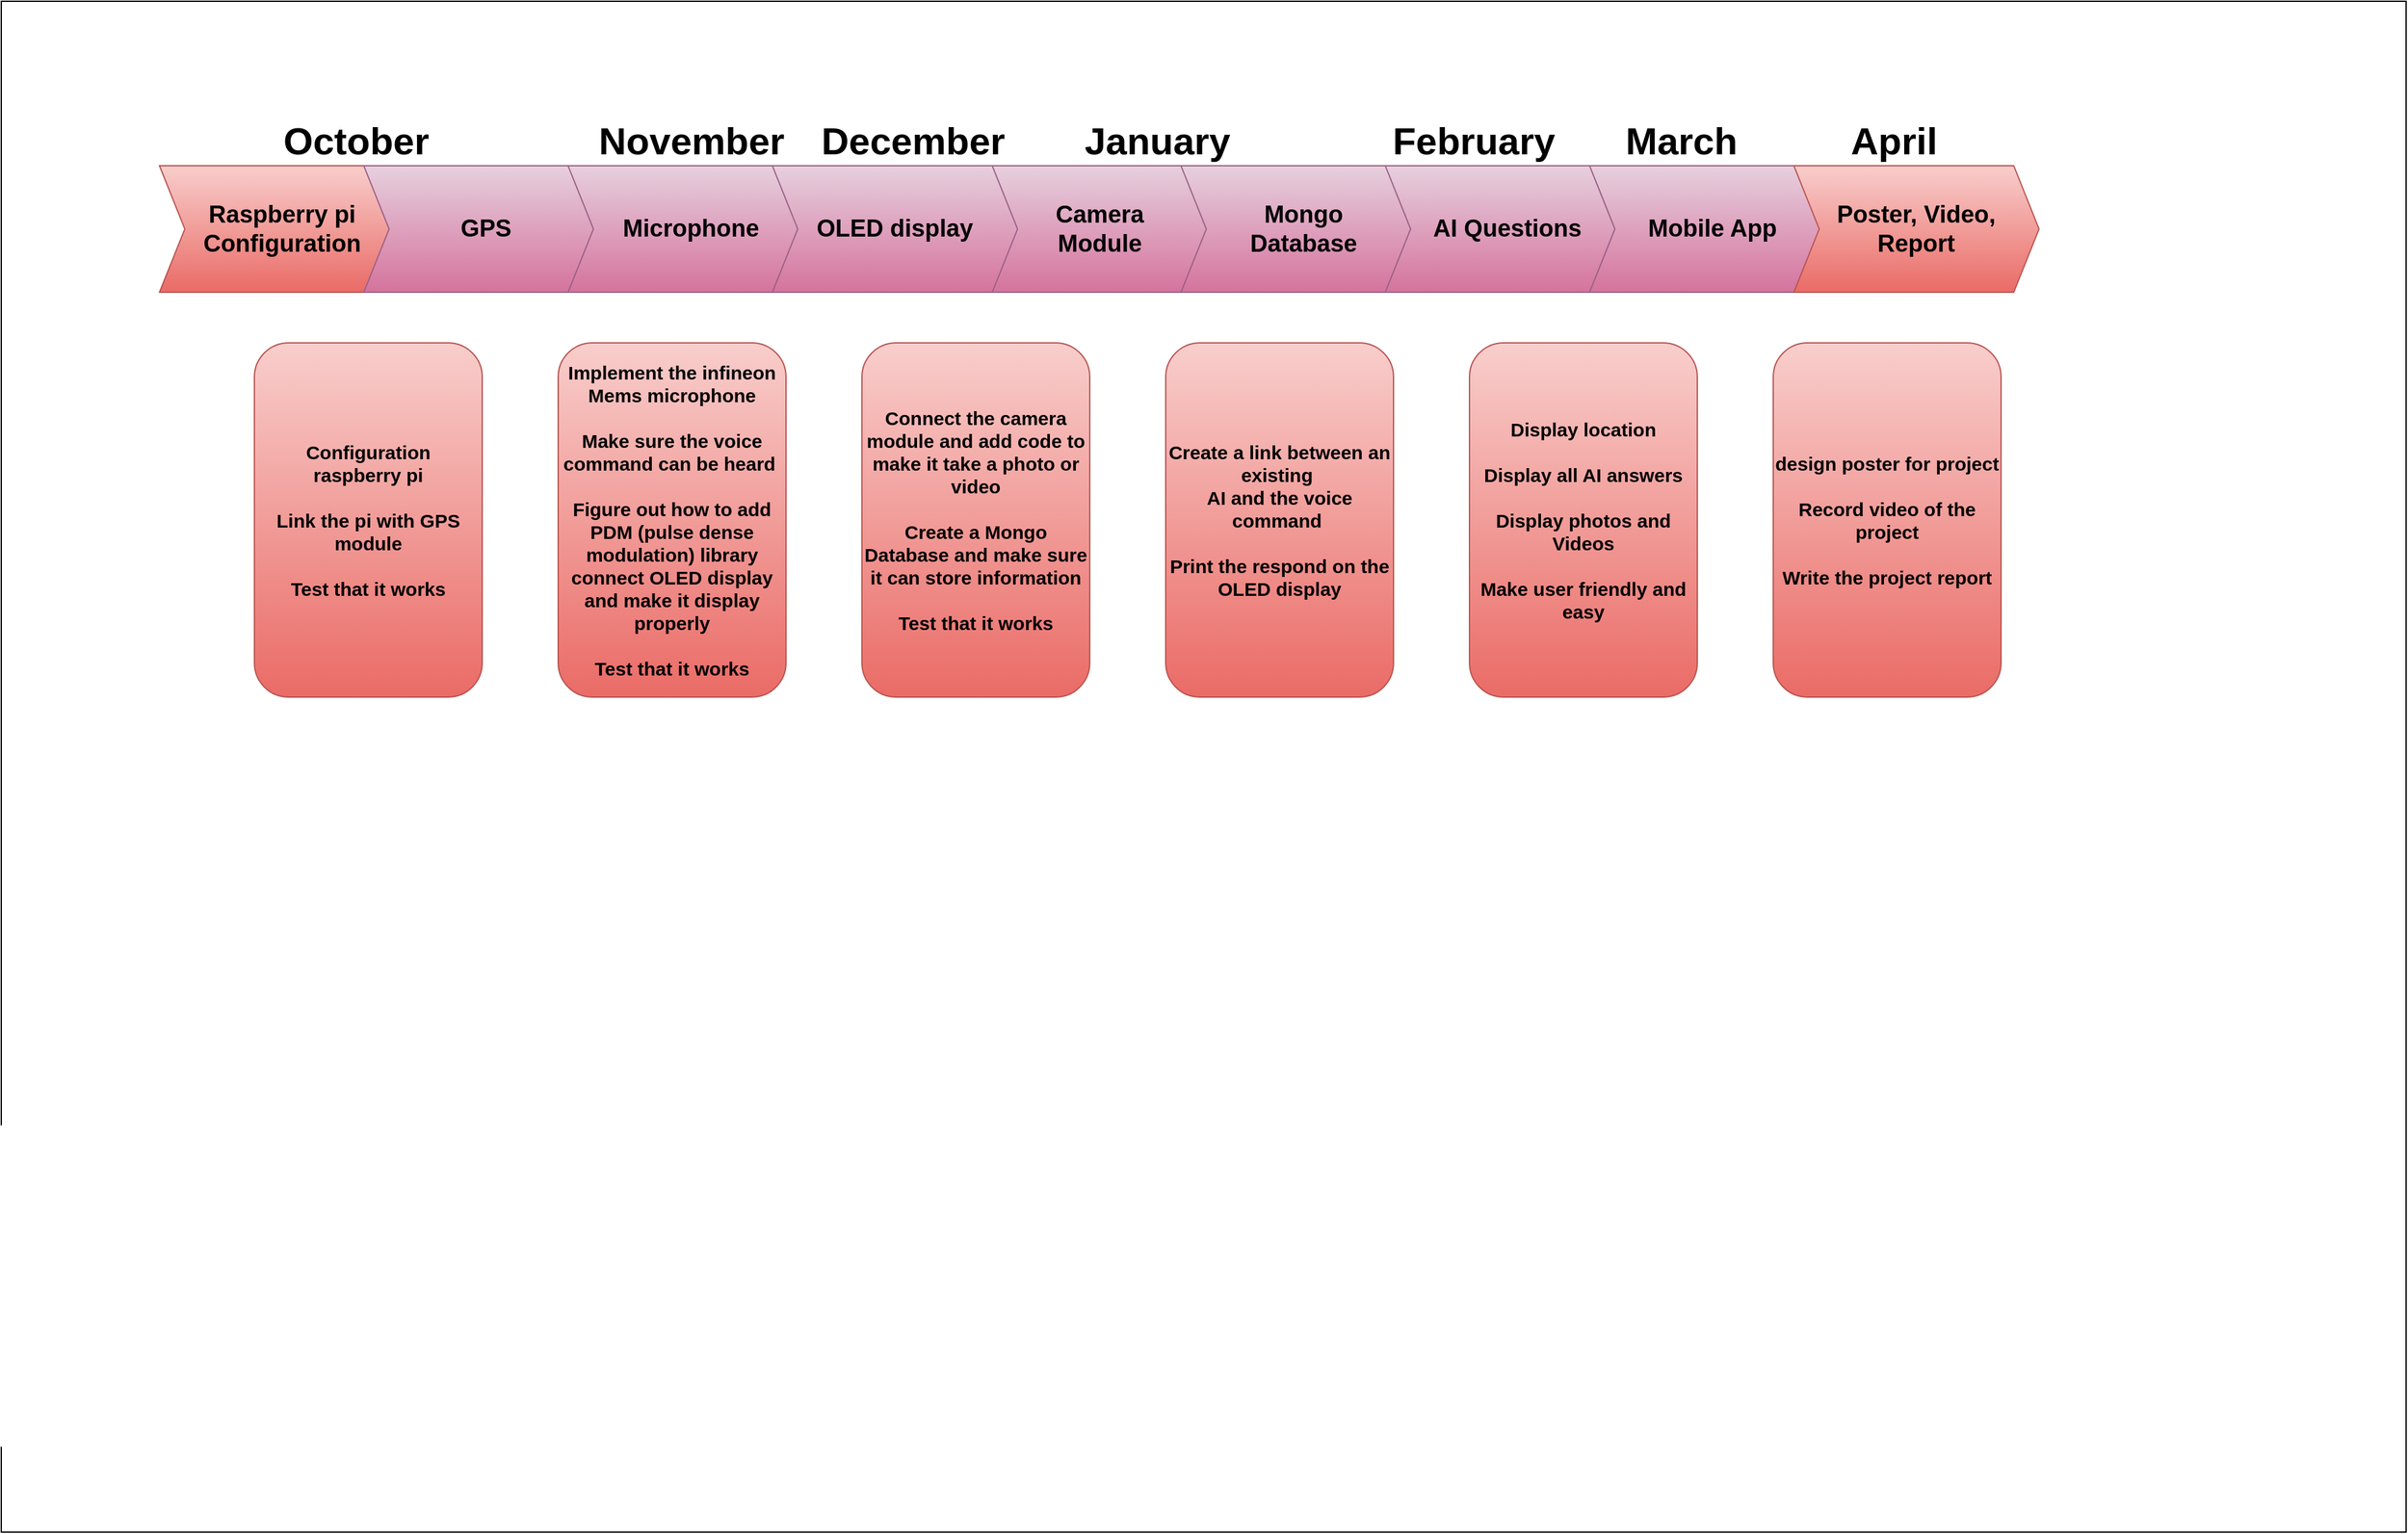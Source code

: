 <mxfile version="28.2.5">
  <diagram name="Page-1" id="x5b5JGUt3_PYX9nRK91R">
    <mxGraphModel dx="2377" dy="1208" grid="1" gridSize="10" guides="1" tooltips="1" connect="1" arrows="1" fold="1" page="1" pageScale="1" pageWidth="1169" pageHeight="1654" background="light-dark(#FFFFFF,#FFFFFF)" math="0" shadow="0">
      <root>
        <mxCell id="0" />
        <mxCell id="1" parent="0" />
        <mxCell id="-Xxwf9VVFP9l2WZ0prYg-9" value="" style="rounded=0;whiteSpace=wrap;html=1;" vertex="1" parent="1">
          <mxGeometry width="1900" height="1210" as="geometry" />
        </mxCell>
        <mxCell id="n-oNkxFnApRrVPOhFhYv-16" value="&lt;font&gt;December&lt;/font&gt;" style="text;html=1;align=center;verticalAlign=middle;resizable=0;points=[];autosize=1;strokeColor=none;fillColor=none;fontColor=light-dark(#000000,#000000);fontSize=30;fontStyle=1" parent="1" vertex="1">
          <mxGeometry x="640" y="85" width="160" height="50" as="geometry" />
        </mxCell>
        <mxCell id="-Xxwf9VVFP9l2WZ0prYg-1" value="&lt;b&gt;&lt;font style=&quot;font-size: 15px;&quot;&gt;&lt;span style=&quot;background-color: transparent; color: light-dark(rgb(0, 0, 0), rgb(255, 255, 255));&quot;&gt;Configuration&lt;/span&gt;&lt;br&gt;&lt;span style=&quot;background-color: transparent; color: light-dark(rgb(0, 0, 0), rgb(255, 255, 255));&quot;&gt;raspberry pi&lt;/span&gt;&lt;/font&gt;&lt;/b&gt;&lt;div&gt;&lt;b&gt;&lt;font style=&quot;font-size: 15px;&quot;&gt;&lt;br&gt;&lt;span style=&quot;background-color: transparent; color: light-dark(rgb(0, 0, 0), rgb(255, 255, 255));&quot;&gt;Link the pi with GPS module&lt;/span&gt;&lt;/font&gt;&lt;/b&gt;&lt;/div&gt;&lt;div&gt;&lt;b&gt;&lt;font style=&quot;font-size: 15px;&quot;&gt;&lt;br&gt;&lt;span style=&quot;background-color: transparent; color: light-dark(rgb(0, 0, 0), rgb(255, 255, 255));&quot;&gt;Test that it works&lt;/span&gt;&lt;/font&gt;&lt;/b&gt;&lt;/div&gt;" style="rounded=1;whiteSpace=wrap;html=1;align=center;fontSize=13;fillColor=#f8cecc;gradientColor=#ea6b66;strokeColor=#b85450;" vertex="1" parent="1">
          <mxGeometry x="200" y="270" width="180" height="280" as="geometry" />
        </mxCell>
        <mxCell id="-Xxwf9VVFP9l2WZ0prYg-2" value="&lt;span style=&quot;background-color: transparent; color: light-dark(rgb(0, 0, 0), rgb(255, 255, 255));&quot;&gt;&lt;b&gt;&lt;font style=&quot;font-size: 15px;&quot;&gt;Implement the infineon Mems microphone&lt;/font&gt;&lt;/b&gt;&lt;/span&gt;&lt;div&gt;&lt;b&gt;&lt;font style=&quot;font-size: 15px;&quot;&gt;&lt;br&gt;&lt;span style=&quot;background-color: transparent; color: light-dark(rgb(0, 0, 0), rgb(255, 255, 255));&quot;&gt;Make sure the voice command can be heard&amp;nbsp;&lt;/span&gt;&lt;/font&gt;&lt;/b&gt;&lt;/div&gt;&lt;div&gt;&lt;b&gt;&lt;font style=&quot;font-size: 15px;&quot;&gt;&lt;br&gt;&lt;span style=&quot;background-color: transparent; color: light-dark(rgb(0, 0, 0), rgb(255, 255, 255));&quot;&gt;Figure out how to add PDM (pulse dense modulation) library&lt;/span&gt;&lt;br&gt;&lt;span style=&quot;background-color: transparent; color: light-dark(rgb(0, 0, 0), rgb(255, 255, 255));&quot;&gt;connect OLED display and make it display properly&lt;/span&gt;&lt;/font&gt;&lt;/b&gt;&lt;/div&gt;&lt;div&gt;&lt;b&gt;&lt;font style=&quot;font-size: 15px;&quot;&gt;&lt;br&gt;&lt;span style=&quot;background-color: transparent; color: light-dark(rgb(0, 0, 0), rgb(255, 255, 255));&quot;&gt;Test that it works&lt;/span&gt;&lt;/font&gt;&lt;/b&gt;&lt;/div&gt;" style="rounded=1;whiteSpace=wrap;html=1;align=center;fontSize=13;fillColor=#f8cecc;gradientColor=#ea6b66;strokeColor=#b85450;" vertex="1" parent="1">
          <mxGeometry x="440" y="270" width="180" height="280" as="geometry" />
        </mxCell>
        <mxCell id="-Xxwf9VVFP9l2WZ0prYg-4" value="&lt;span style=&quot;background-color: transparent; color: light-dark(rgb(0, 0, 0), rgb(255, 255, 255));&quot;&gt;&lt;font style=&quot;font-size: 15px;&quot;&gt;&lt;b style=&quot;&quot;&gt;Connect the camera module and add code to make it take a photo or video&lt;/b&gt;&lt;/font&gt;&lt;/span&gt;&lt;div&gt;&lt;font style=&quot;font-size: 15px;&quot;&gt;&lt;b&gt;&lt;br&gt;&lt;span style=&quot;background-color: transparent; color: light-dark(rgb(0, 0, 0), rgb(255, 255, 255));&quot;&gt;Create a Mongo Database and make sure it can store information&lt;/span&gt;&lt;/b&gt;&lt;/font&gt;&lt;/div&gt;&lt;div&gt;&lt;font style=&quot;font-size: 15px;&quot;&gt;&lt;b style=&quot;&quot;&gt;&lt;br&gt;&lt;span style=&quot;background-color: transparent; color: light-dark(rgb(0, 0, 0), rgb(255, 255, 255));&quot;&gt;Test that it works&lt;/span&gt;&lt;/b&gt;&lt;/font&gt;&lt;/div&gt;" style="rounded=1;whiteSpace=wrap;html=1;align=center;fontSize=13;fillColor=#f8cecc;gradientColor=#ea6b66;strokeColor=#b85450;" vertex="1" parent="1">
          <mxGeometry x="680" y="270" width="180" height="280" as="geometry" />
        </mxCell>
        <mxCell id="-Xxwf9VVFP9l2WZ0prYg-5" value="&lt;font style=&quot;font-size: 15px;&quot;&gt;&lt;span style=&quot;background-color: transparent; color: light-dark(rgb(0, 0, 0), rgb(255, 255, 255));&quot;&gt;&lt;b style=&quot;&quot;&gt;Create a link between an existing&amp;nbsp;&lt;/b&gt;&lt;/span&gt;&lt;/font&gt;&lt;div&gt;&lt;font style=&quot;font-size: 15px;&quot;&gt;&lt;span style=&quot;background-color: transparent; color: light-dark(rgb(0, 0, 0), rgb(255, 255, 255));&quot;&gt;&lt;b&gt;AI and the voice command&amp;nbsp;&lt;/b&gt;&lt;/span&gt;&lt;/font&gt;&lt;div&gt;&lt;font style=&quot;font-size: 15px;&quot;&gt;&lt;b style=&quot;&quot;&gt;&lt;br&gt;&lt;span style=&quot;background-color: transparent; color: light-dark(rgb(0, 0, 0), rgb(255, 255, 255));&quot;&gt;Print the respond on the OLED display&lt;/span&gt;&lt;/b&gt;&lt;/font&gt;&lt;/div&gt;&lt;/div&gt;" style="rounded=1;whiteSpace=wrap;html=1;align=center;fontSize=13;fillColor=#f8cecc;gradientColor=#ea6b66;strokeColor=#b85450;" vertex="1" parent="1">
          <mxGeometry x="920" y="270" width="180" height="280" as="geometry" />
        </mxCell>
        <mxCell id="-Xxwf9VVFP9l2WZ0prYg-6" value="&lt;b style=&quot;background-color: transparent; color: light-dark(rgb(0, 0, 0), rgb(255, 255, 255));&quot;&gt;&lt;font style=&quot;font-size: 15px;&quot;&gt;Display location&lt;/font&gt;&lt;/b&gt;&lt;div&gt;&lt;font style=&quot;font-size: 15px;&quot;&gt;&lt;b&gt;&lt;br&gt;&lt;/b&gt;&lt;b style=&quot;background-color: transparent; color: light-dark(rgb(0, 0, 0), rgb(255, 255, 255));&quot;&gt;&lt;font style=&quot;&quot;&gt;Display all AI answers&lt;/font&gt;&lt;/b&gt;&lt;/font&gt;&lt;/div&gt;&lt;div&gt;&lt;font style=&quot;font-size: 15px;&quot;&gt;&lt;b&gt;&lt;br&gt;&lt;/b&gt;&lt;b style=&quot;background-color: transparent; color: light-dark(rgb(0, 0, 0), rgb(255, 255, 255));&quot;&gt;&lt;font style=&quot;&quot;&gt;Display photos and Videos&lt;/font&gt;&lt;/b&gt;&lt;/font&gt;&lt;/div&gt;&lt;div&gt;&lt;font style=&quot;font-size: 15px;&quot;&gt;&lt;b style=&quot;&quot;&gt;&lt;br&gt;&lt;/b&gt;&lt;b style=&quot;background-color: transparent; color: light-dark(rgb(0, 0, 0), rgb(255, 255, 255));&quot;&gt;&lt;font style=&quot;&quot;&gt;Make user friendly and easy&lt;/font&gt;&lt;/b&gt;&lt;/font&gt;&lt;/div&gt;" style="rounded=1;whiteSpace=wrap;html=1;align=center;fontSize=13;fillColor=#f8cecc;strokeColor=#b85450;gradientColor=#ea6b66;" vertex="1" parent="1">
          <mxGeometry x="1160" y="270" width="180" height="280" as="geometry" />
        </mxCell>
        <mxCell id="-Xxwf9VVFP9l2WZ0prYg-7" value="" style="group" vertex="1" connectable="0" parent="1">
          <mxGeometry x="125" y="70" width="1485" height="160" as="geometry" />
        </mxCell>
        <mxCell id="n-oNkxFnApRrVPOhFhYv-1" value="&lt;font style=&quot;font-size: 19px;&quot;&gt;&lt;b&gt;Raspberry pi&lt;/b&gt;&lt;/font&gt;&lt;div&gt;&lt;font style=&quot;font-size: 19px;&quot;&gt;&lt;b&gt;Configuration&lt;/b&gt;&lt;/font&gt;&lt;/div&gt;" style="shape=step;perimeter=stepPerimeter;whiteSpace=wrap;html=1;fixedSize=1;fillColor=#f8cecc;strokeColor=#b85450;gradientColor=#ea6b66;" parent="-Xxwf9VVFP9l2WZ0prYg-7" vertex="1">
          <mxGeometry y="60" width="193.696" height="100" as="geometry" />
        </mxCell>
        <mxCell id="n-oNkxFnApRrVPOhFhYv-2" value="&lt;font style=&quot;font-size: 19px;&quot;&gt;&lt;b&gt;GPS&lt;/b&gt;&lt;/font&gt;" style="shape=step;perimeter=stepPerimeter;whiteSpace=wrap;html=1;fixedSize=1;fillColor=#e6d0de;strokeColor=#996185;gradientColor=#d5739d;" parent="-Xxwf9VVFP9l2WZ0prYg-7" vertex="1">
          <mxGeometry x="161.413" y="60" width="193.696" height="100" as="geometry" />
        </mxCell>
        <mxCell id="n-oNkxFnApRrVPOhFhYv-3" value="&lt;font style=&quot;font-size: 19px;&quot;&gt;&lt;b&gt;Microphone&lt;/b&gt;&lt;/font&gt;" style="shape=step;perimeter=stepPerimeter;whiteSpace=wrap;html=1;fixedSize=1;fillColor=#e6d0de;strokeColor=#996185;gradientColor=#d5739d;" parent="-Xxwf9VVFP9l2WZ0prYg-7" vertex="1">
          <mxGeometry x="322.826" y="60" width="193.696" height="100" as="geometry" />
        </mxCell>
        <mxCell id="n-oNkxFnApRrVPOhFhYv-4" value="&lt;b&gt;&lt;font style=&quot;font-size: 19px;&quot;&gt;Camera&lt;/font&gt;&lt;/b&gt;&lt;div&gt;&lt;b&gt;&lt;font style=&quot;font-size: 19px;&quot;&gt;Module&lt;/font&gt;&lt;/b&gt;&lt;/div&gt;" style="shape=step;perimeter=stepPerimeter;whiteSpace=wrap;html=1;fixedSize=1;fillColor=#e6d0de;strokeColor=#996185;gradientColor=#d5739d;" parent="-Xxwf9VVFP9l2WZ0prYg-7" vertex="1">
          <mxGeometry x="645.652" y="60" width="193.696" height="100" as="geometry" />
        </mxCell>
        <mxCell id="n-oNkxFnApRrVPOhFhYv-5" value="&lt;b&gt;&lt;font style=&quot;font-size: 19px;&quot;&gt;OLED display&lt;/font&gt;&lt;/b&gt;" style="shape=step;perimeter=stepPerimeter;whiteSpace=wrap;html=1;fixedSize=1;fillColor=#e6d0de;strokeColor=#996185;gradientColor=#d5739d;" parent="-Xxwf9VVFP9l2WZ0prYg-7" vertex="1">
          <mxGeometry x="484.239" y="60" width="193.696" height="100" as="geometry" />
        </mxCell>
        <mxCell id="n-oNkxFnApRrVPOhFhYv-6" value="&lt;b&gt;&lt;font style=&quot;font-size: 19px;&quot;&gt;Mongo&lt;/font&gt;&lt;/b&gt;&lt;div&gt;&lt;b&gt;&lt;font style=&quot;font-size: 19px;&quot;&gt;Database&lt;/font&gt;&lt;/b&gt;&lt;/div&gt;" style="shape=step;perimeter=stepPerimeter;whiteSpace=wrap;html=1;fixedSize=1;fillColor=#e6d0de;strokeColor=#996185;gradientColor=#d5739d;" parent="-Xxwf9VVFP9l2WZ0prYg-7" vertex="1">
          <mxGeometry x="807.065" y="60" width="193.696" height="100" as="geometry" />
        </mxCell>
        <mxCell id="n-oNkxFnApRrVPOhFhYv-7" value="&lt;b&gt;&lt;font style=&quot;font-size: 19px;&quot;&gt;AI Questions&lt;/font&gt;&lt;/b&gt;" style="shape=step;perimeter=stepPerimeter;whiteSpace=wrap;html=1;fixedSize=1;fillColor=#e6d0de;strokeColor=#996185;gradientColor=#d5739d;" parent="-Xxwf9VVFP9l2WZ0prYg-7" vertex="1">
          <mxGeometry x="968.478" y="60" width="193.696" height="100" as="geometry" />
        </mxCell>
        <mxCell id="n-oNkxFnApRrVPOhFhYv-8" value="&lt;b&gt;&lt;font style=&quot;font-size: 19px;&quot;&gt;Mobile App&lt;/font&gt;&lt;/b&gt;" style="shape=step;perimeter=stepPerimeter;whiteSpace=wrap;html=1;fixedSize=1;fillColor=#e6d0de;strokeColor=#996185;gradientColor=#d5739d;" parent="-Xxwf9VVFP9l2WZ0prYg-7" vertex="1">
          <mxGeometry x="1129.891" y="60" width="193.696" height="100" as="geometry" />
        </mxCell>
        <mxCell id="n-oNkxFnApRrVPOhFhYv-9" value="&lt;b&gt;&lt;font style=&quot;font-size: 19px;&quot;&gt;Poster, Video,&lt;/font&gt;&lt;/b&gt;&lt;div&gt;&lt;b&gt;&lt;font style=&quot;font-size: 19px;&quot;&gt;Report&lt;/font&gt;&lt;/b&gt;&lt;/div&gt;" style="shape=step;perimeter=stepPerimeter;whiteSpace=wrap;html=1;fixedSize=1;fillColor=#f8cecc;strokeColor=#b85450;gradientColor=#ea6b66;" parent="-Xxwf9VVFP9l2WZ0prYg-7" vertex="1">
          <mxGeometry x="1291.304" y="60" width="193.696" height="100" as="geometry" />
        </mxCell>
        <mxCell id="n-oNkxFnApRrVPOhFhYv-14" value="&lt;font style=&quot;color: light-dark(rgb(0, 0, 0), rgb(0, 0, 0));&quot;&gt;October&lt;/font&gt;" style="text;html=1;align=center;verticalAlign=middle;resizable=0;points=[];autosize=1;strokeColor=none;fillColor=none;strokeWidth=1;fontSize=30;fontStyle=1" parent="-Xxwf9VVFP9l2WZ0prYg-7" vertex="1">
          <mxGeometry x="89.998" y="15" width="130" height="50" as="geometry" />
        </mxCell>
        <mxCell id="n-oNkxFnApRrVPOhFhYv-15" value="&lt;font&gt;November&lt;/font&gt;" style="text;html=1;align=center;verticalAlign=middle;resizable=0;points=[];autosize=1;strokeColor=none;fillColor=none;fontColor=light-dark(#000000,#000000);fontSize=30;fontStyle=1" parent="-Xxwf9VVFP9l2WZ0prYg-7" vertex="1">
          <mxGeometry x="339.672" y="15" width="160" height="50" as="geometry" />
        </mxCell>
        <mxCell id="n-oNkxFnApRrVPOhFhYv-18" value="&lt;font style=&quot;color: light-dark(rgb(0, 0, 0), rgb(0, 0, 0));&quot;&gt;January&lt;/font&gt;" style="text;html=1;align=center;verticalAlign=middle;resizable=0;points=[];autosize=1;strokeColor=none;fillColor=none;fontStyle=1;fontSize=30;" parent="-Xxwf9VVFP9l2WZ0prYg-7" vertex="1">
          <mxGeometry x="722.5" y="15" width="130" height="50" as="geometry" />
        </mxCell>
        <mxCell id="n-oNkxFnApRrVPOhFhYv-19" value="&lt;font style=&quot;color: light-dark(rgb(0, 0, 0), rgb(0, 0, 0));&quot;&gt;February&lt;/font&gt;" style="text;html=1;align=center;verticalAlign=middle;resizable=0;points=[];autosize=1;strokeColor=none;fillColor=none;fontStyle=1;fontSize=30;" parent="-Xxwf9VVFP9l2WZ0prYg-7" vertex="1">
          <mxGeometry x="968.478" y="15" width="140" height="50" as="geometry" />
        </mxCell>
        <mxCell id="n-oNkxFnApRrVPOhFhYv-20" value="&lt;font style=&quot;color: light-dark(rgb(0, 0, 0), rgb(0, 0, 0));&quot;&gt;&lt;b&gt;March&lt;/b&gt;&lt;/font&gt;" style="text;html=1;align=center;verticalAlign=middle;resizable=0;points=[];autosize=1;strokeColor=none;fillColor=none;fontSize=30;" parent="-Xxwf9VVFP9l2WZ0prYg-7" vertex="1">
          <mxGeometry x="1147.174" y="15" width="110" height="50" as="geometry" />
        </mxCell>
        <mxCell id="n-oNkxFnApRrVPOhFhYv-21" value="&lt;font style=&quot;color: light-dark(rgb(0, 0, 0), rgb(0, 0, 0));&quot;&gt;April&lt;/font&gt;" style="text;html=1;align=center;verticalAlign=middle;resizable=0;points=[];autosize=1;strokeColor=none;fillColor=none;fontStyle=1;fontSize=30;" parent="-Xxwf9VVFP9l2WZ0prYg-7" vertex="1">
          <mxGeometry x="1329.728" y="15" width="80" height="50" as="geometry" />
        </mxCell>
        <mxCell id="-Xxwf9VVFP9l2WZ0prYg-8" value="&lt;b style=&quot;background-color: transparent; color: light-dark(rgb(0, 0, 0), rgb(255, 255, 255));&quot;&gt;&lt;font style=&quot;font-size: 15px;&quot;&gt;design poster for project&lt;/font&gt;&lt;/b&gt;&lt;div&gt;&lt;font style=&quot;font-size: 15px;&quot;&gt;&lt;b&gt;&lt;br&gt;&lt;/b&gt;&lt;b style=&quot;background-color: transparent; color: light-dark(rgb(0, 0, 0), rgb(255, 255, 255));&quot;&gt;Record video of the project&lt;/b&gt;&lt;/font&gt;&lt;/div&gt;&lt;div&gt;&lt;font style=&quot;font-size: 15px;&quot;&gt;&lt;b style=&quot;&quot;&gt;&lt;br&gt;&lt;/b&gt;&lt;b style=&quot;background-color: transparent; color: light-dark(rgb(0, 0, 0), rgb(255, 255, 255));&quot;&gt;Write the project report&lt;/b&gt;&lt;/font&gt;&lt;/div&gt;" style="rounded=1;whiteSpace=wrap;html=1;align=center;fontSize=13;fillColor=#f8cecc;strokeColor=#b85450;gradientColor=#ea6b66;" vertex="1" parent="1">
          <mxGeometry x="1400" y="270" width="180" height="280" as="geometry" />
        </mxCell>
      </root>
    </mxGraphModel>
  </diagram>
</mxfile>
